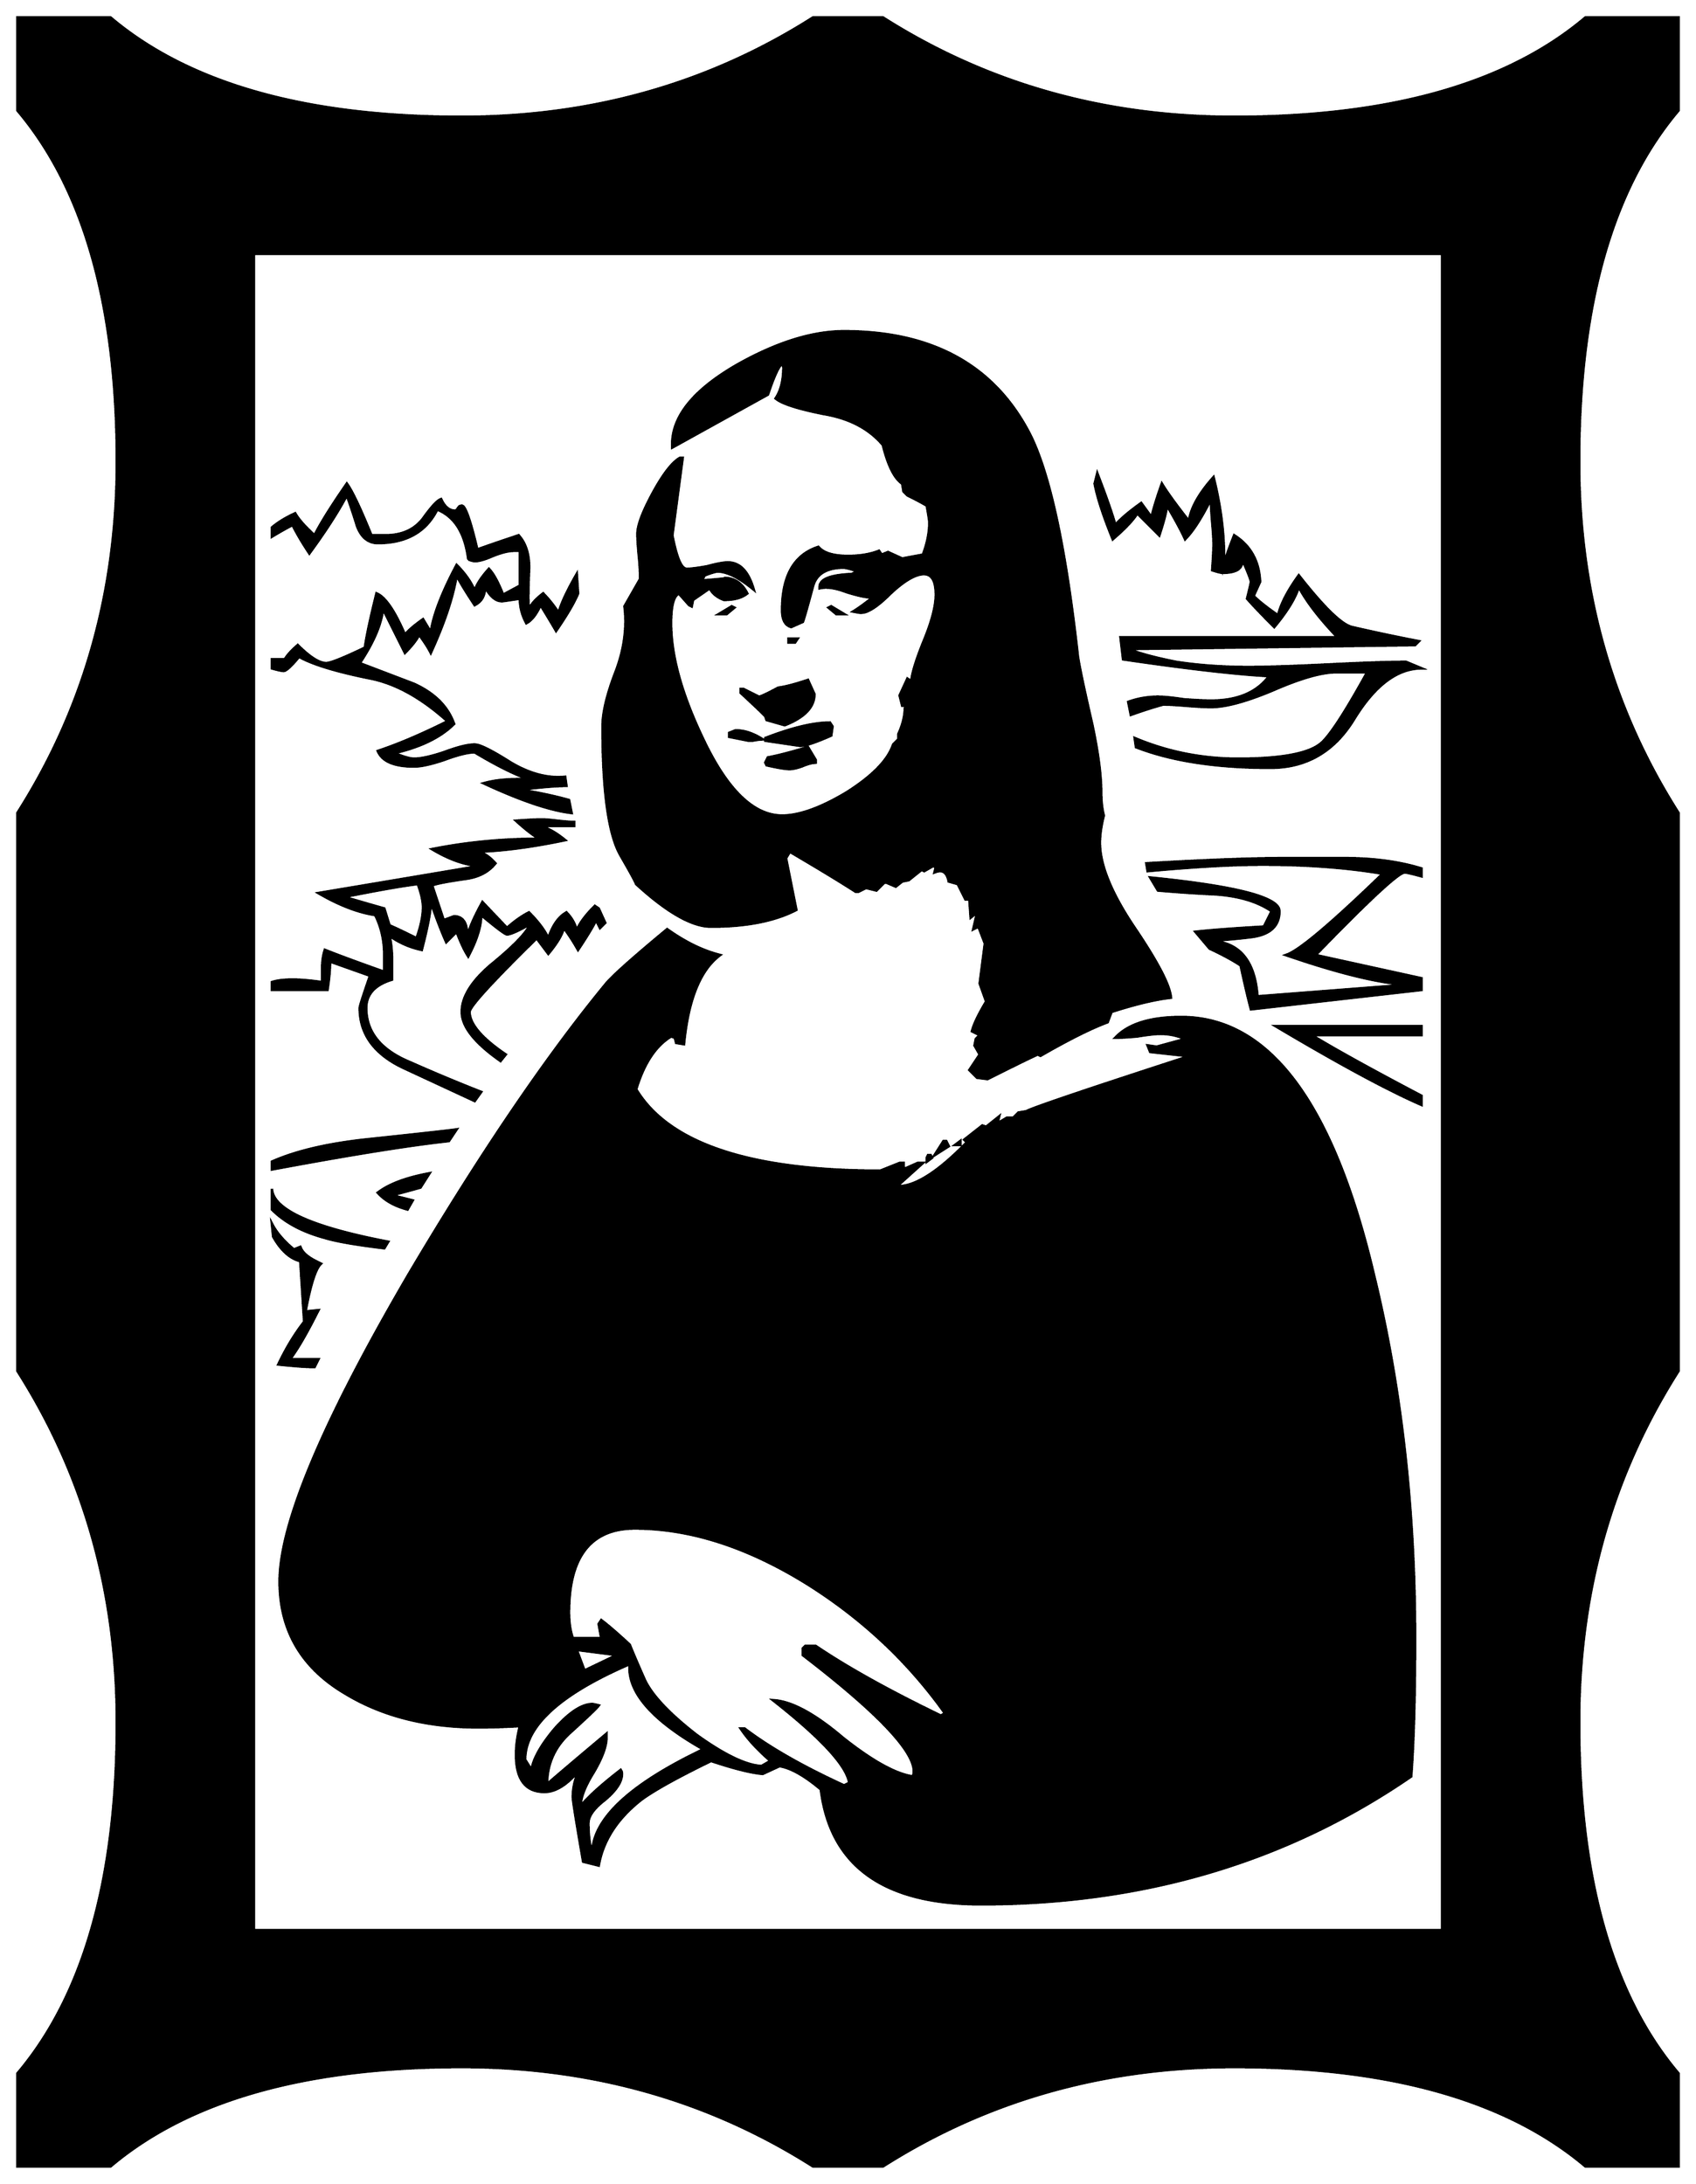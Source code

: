 


\begin{tikzpicture}[y=0.80pt, x=0.80pt, yscale=-1.0, xscale=1.0, inner sep=0pt, outer sep=0pt]
\begin{scope}[shift={(100.0,1706.0)},nonzero rule]
  \path[draw=.,fill=.,line width=1.600pt] (1458.0,250.0) --
    (1386.0,250.0) .. controls (1325.333,198.667) and (1234.667,173.0)
    .. (1114.0,173.0) .. controls (1013.333,173.0) and
    (922.667,198.667) .. (842.0,250.0) -- (788.0,250.0) .. controls
    (707.333,198.667) and (616.667,173.0) .. (516.0,173.0) .. controls
    (395.333,173.0) and (304.667,198.667) .. (244.0,250.0) --
    (172.0,250.0) -- (172.0,178.0) .. controls (223.333,117.333) and
    (249.0,26.667) .. (249.0,-94.0) .. controls (249.0,-194.667) and
    (223.333,-285.333) .. (172.0,-366.0) -- (172.0,-798.0) ..
    controls (223.333,-878.667) and (249.0,-969.333) ..
    (249.0,-1070.0) .. controls (249.0,-1190.667) and
    (223.333,-1281.333) .. (172.0,-1342.0) -- (172.0,-1414.0) --
    (244.0,-1414.0) .. controls (304.667,-1362.667) and
    (395.333,-1337.0) .. (516.0,-1337.0) .. controls
    (616.667,-1337.0) and (707.333,-1362.667) .. (788.0,-1414.0) --
    (842.0,-1414.0) .. controls (922.667,-1362.667) and
    (1013.333,-1337.0) .. (1114.0,-1337.0) .. controls
    (1234.667,-1337.0) and (1325.333,-1362.667) .. (1386.0,-1414.0) --
    (1458.0,-1414.0) -- (1458.0,-1342.0) .. controls
    (1406.667,-1281.333) and (1381.0,-1190.667) .. (1381.0,-1070.0) ..
    controls (1381.0,-969.333) and (1406.667,-878.667) ..
    (1458.0,-798.0) -- (1458.0,-366.0) .. controls
    (1406.667,-285.333) and (1381.0,-194.667) .. (1381.0,-94.0) ..
    controls (1381.0,26.667) and (1406.667,117.333) .. (1458.0,178.0)
    -- (1458.0,250.0) -- cycle(1275.0,67.0) -- (1275.0,-1231.0)
    -- (355.0,-1231.0) -- (355.0,67.0) -- (1275.0,67.0) --
    cycle(1259.0,-910.0) .. controls (1240.333,-910.0) and
    (1223.0,-897.0) .. (1207.0,-871.0) .. controls
    (1191.667,-845.667) and (1170.0,-833.0) .. (1142.0,-833.0) ..
    controls (1100.0,-833.0) and (1065.333,-838.333) ..
    (1038.0,-849.0) -- (1037.0,-856.0) .. controls
    (1062.333,-845.333) and (1089.0,-840.0) .. (1117.0,-840.0) ..
    controls (1149.0,-840.0) and (1170.0,-843.667) ..
    (1180.0,-851.0) .. controls (1186.667,-855.667) and
    (1199.0,-874.333) .. (1217.0,-907.0) -- (1193.0,-907.0) ..
    controls (1181.667,-907.0) and (1165.333,-902.333) ..
    (1144.0,-893.0) .. controls (1123.333,-884.333) and
    (1107.333,-880.0) .. (1096.0,-880.0) .. controls
    (1092.0,-880.0) and (1085.667,-880.333) .. (1077.0,-881.0) ..
    controls (1069.0,-881.667) and (1063.0,-882.0) ..
    (1059.0,-882.0) .. controls (1051.667,-880.0) and
    (1043.333,-877.333) .. (1034.0,-874.0) -- (1032.0,-884.0) ..
    controls (1039.333,-886.667) and (1047.0,-888.0) ..
    (1055.0,-888.0) .. controls (1059.667,-888.0) and
    (1066.333,-887.333) .. (1075.0,-886.0) .. controls
    (1084.333,-885.333) and (1091.333,-885.0) .. (1096.0,-885.0) ..
    controls (1116.667,-885.0) and (1131.667,-891.333) ..
    (1141.0,-904.0) .. controls (1115.667,-905.333) and
    (1078.0,-909.667) .. (1028.0,-917.0) -- (1026.0,-934.0) --
    (1194.0,-934.0) .. controls (1180.0,-948.667) and
    (1170.0,-961.667) .. (1164.0,-973.0) .. controls
    (1161.333,-964.333) and (1155.0,-954.0) .. (1145.0,-942.0) ..
    controls (1135.667,-951.333) and (1128.667,-958.667) ..
    (1124.0,-964.0) .. controls (1126.0,-972.0) and
    (1127.0,-976.333) .. (1127.0,-977.0) .. controls
    (1127.0,-978.333) and (1124.667,-984.333) .. (1120.0,-995.0) ..
    controls (1121.333,-987.667) and (1116.333,-984.0) ..
    (1105.0,-984.0) .. controls (1103.667,-984.0) and
    (1101.0,-984.667) .. (1097.0,-986.0) .. controls
    (1097.667,-995.333) and (1098.0,-1002.0) .. (1098.0,-1006.0) ..
    controls (1098.0,-1010.0) and (1097.667,-1015.667) ..
    (1097.0,-1023.0) .. controls (1096.333,-1031.0) and
    (1096.0,-1037.0) .. (1096.0,-1041.0) .. controls
    (1088.667,-1026.333) and (1082.0,-1016.0) .. (1076.0,-1010.0) ..
    controls (1073.333,-1016.0) and (1068.667,-1024.667) ..
    (1062.0,-1036.0) .. controls (1061.333,-1030.667) and
    (1059.333,-1023.0) .. (1056.0,-1013.0) -- (1039.0,-1030.0) ..
    controls (1035.667,-1024.667) and (1029.333,-1018.0) ..
    (1020.0,-1010.0) .. controls (1012.667,-1028.0) and
    (1008.0,-1042.333) .. (1006.0,-1053.0) -- (1008.0,-1061.0) ..
    controls (1014.667,-1043.667) and (1019.333,-1030.333) ..
    (1022.0,-1021.0) .. controls (1026.0,-1025.667) and
    (1032.667,-1031.333) .. (1042.0,-1038.0) -- (1050.0,-1027.0) ..
    controls (1051.333,-1033.0) and (1054.0,-1041.667) ..
    (1058.0,-1053.0) .. controls (1062.0,-1046.333) and
    (1069.0,-1036.667) .. (1079.0,-1024.0) .. controls
    (1080.333,-1034.0) and (1086.667,-1045.333) .. (1098.0,-1058.0) ..
    controls (1104.0,-1034.0) and (1106.667,-1011.333) ..
    (1106.0,-990.0) .. controls (1107.333,-995.333) and
    (1110.0,-1003.0) .. (1114.0,-1013.0) .. controls
    (1126.667,-1005.0) and (1133.333,-993.0) .. (1134.0,-977.0) --
    (1129.0,-966.0) .. controls (1133.0,-962.0) and
    (1139.333,-957.0) .. (1148.0,-951.0) .. controls
    (1150.0,-959.667) and (1155.333,-970.0) .. (1164.0,-982.0) ..
    controls (1183.333,-957.333) and (1197.0,-944.0) ..
    (1205.0,-942.0) .. controls (1222.333,-938.0) and
    (1239.667,-934.333) .. (1257.0,-931.0) -- (1254.0,-928.0) --
    (1032.0,-925.0) .. controls (1040.0,-921.667) and
    (1052.333,-918.333) .. (1069.0,-915.0) .. controls
    (1086.333,-912.333) and (1105.0,-911.0) .. (1125.0,-911.0) ..
    controls (1139.0,-911.0) and (1159.667,-911.667) ..
    (1187.0,-913.0) .. controls (1214.333,-914.333) and
    (1234.333,-915.0) .. (1247.0,-915.0) -- (1259.0,-910.0) --
    cycle(1259.0,-661.0) -- (1127.0,-646.0) .. controls
    (1125.0,-653.333) and (1122.333,-664.667) .. (1119.0,-680.0) ..
    controls (1113.0,-684.0) and (1105.0,-688.333) ..
    (1095.0,-693.0) -- (1084.0,-706.0) .. controls
    (1096.0,-707.333) and (1113.667,-708.667) .. (1137.0,-710.0) --
    (1143.0,-722.0) .. controls (1132.333,-729.333) and
    (1118.0,-733.667) .. (1100.0,-735.0) .. controls
    (1085.333,-735.667) and (1070.333,-736.667) .. (1055.0,-738.0) --
    (1049.0,-748.0) .. controls (1115.667,-741.333) and
    (1149.0,-732.667) .. (1149.0,-722.0) .. controls
    (1149.0,-710.667) and (1142.0,-704.0) .. (1128.0,-702.0) ..
    controls (1117.333,-700.667) and (1106.333,-699.667) ..
    (1095.0,-699.0) .. controls (1117.667,-698.333) and
    (1130.0,-684.0) .. (1132.0,-656.0) -- (1248.0,-665.0) ..
    controls (1226.0,-666.333) and (1194.667,-674.0) ..
    (1154.0,-688.0) .. controls (1163.333,-690.667) and
    (1188.333,-711.667) .. (1229.0,-751.0) .. controls
    (1201.667,-755.667) and (1170.667,-758.0) .. (1136.0,-758.0) ..
    controls (1112.667,-758.0) and (1083.0,-756.333) ..
    (1047.0,-753.0) -- (1046.0,-759.0) .. controls
    (1092.0,-761.667) and (1127.333,-763.0) .. (1152.0,-763.0) --
    (1200.0,-763.0) .. controls (1222.0,-763.0) and
    (1241.667,-760.333) .. (1259.0,-755.0) -- (1259.0,-749.0) ..
    controls (1251.667,-751.0) and (1247.333,-752.0) ..
    (1246.0,-752.0) .. controls (1241.333,-752.0) and
    (1218.333,-730.667) .. (1177.0,-688.0) -- (1259.0,-670.0) --
    (1259.0,-661.0) -- cycle(1259.0,-572.0) .. controls
    (1233.0,-583.333) and (1195.333,-603.667) .. (1146.0,-633.0) --
    (1259.0,-633.0) -- (1259.0,-626.0) -- (1174.0,-626.0) ..
    controls (1192.667,-614.667) and (1221.0,-599.0) ..
    (1259.0,-579.0) -- (1259.0,-572.0) -- cycle(812.0,-952.0) --
    (806.0,-952.0) -- (800.0,-957.0) -- (802.0,-958.0) --
    (812.0,-952.0) -- cycle(1065.0,-655.0) .. controls
    (1053.0,-653.667) and (1037.667,-650.0) .. (1019.0,-644.0) --
    (1016.0,-636.0) .. controls (1003.333,-631.333) and
    (986.0,-622.667) .. (964.0,-610.0) -- (962.0,-611.0) ..
    controls (961.333,-611.0) and (948.333,-604.667) .. (923.0,-592.0)
    -- (915.0,-593.0) -- (909.0,-599.0) -- (917.0,-611.0) --
    (913.0,-618.0) -- (914.0,-623.0) -- (917.0,-626.0) --
    (911.0,-629.0) .. controls (912.333,-634.333) and (916.0,-642.0)
    .. (922.0,-652.0) -- (917.0,-666.0) -- (921.0,-697.0) --
    (916.0,-710.0) -- (912.0,-708.0) -- (915.0,-721.0) --
    (910.0,-717.0) -- (909.0,-731.0) -- (906.0,-731.0) --
    (900.0,-743.0) -- (893.0,-745.0) .. controls (891.667,-752.333)
    and (888.0,-754.667) .. (882.0,-752.0) -- (883.0,-756.0) --
    (881.0,-757.0) -- (874.0,-753.0) -- (872.0,-754.0) --
    (862.0,-746.0) -- (857.0,-745.0) -- (852.0,-741.0) --
    (845.0,-744.0) -- (843.0,-744.0) -- (837.0,-738.0) --
    (829.0,-740.0) -- (823.0,-737.0) -- (821.0,-737.0) ..
    controls (809.667,-744.333) and (792.667,-754.667) .. (770.0,-768.0)
    -- (767.0,-763.0) -- (775.0,-723.0) .. controls
    (758.333,-714.333) and (736.333,-710.0) .. (709.0,-710.0) ..
    controls (694.333,-710.0) and (675.0,-721.0) .. (651.0,-743.0)
    .. controls (650.333,-745.0) and (646.333,-752.333) ..
    (639.0,-765.0) .. controls (629.667,-781.0) and (625.0,-814.333)
    .. (625.0,-865.0) .. controls (625.0,-875.667) and
    (628.333,-889.667) .. (635.0,-907.0) .. controls (641.667,-924.333)
    and (644.0,-941.333) .. (642.0,-958.0) -- (654.0,-979.0) --
    (654.0,-983.0) .. controls (654.0,-986.333) and (653.667,-991.333)
    .. (653.0,-998.0) .. controls (652.333,-1005.333) and
    (652.0,-1010.667) .. (652.0,-1014.0) .. controls
    (652.0,-1020.667) and (656.0,-1031.333) .. (664.0,-1046.0) ..
    controls (672.0,-1060.667) and (679.0,-1069.667) ..
    (685.0,-1073.0) -- (687.0,-1073.0) -- (679.0,-1013.0) ..
    controls (682.333,-995.667) and (686.0,-987.0) .. (690.0,-987.0)
    .. controls (693.333,-987.0) and (698.667,-987.667) ..
    (706.0,-989.0) .. controls (713.333,-991.0) and (718.667,-992.0)
    .. (722.0,-992.0) .. controls (731.333,-992.0) and
    (738.0,-985.0) .. (742.0,-971.0) .. controls (730.667,-980.333)
    and (721.333,-985.0) .. (714.0,-985.0) .. controls
    (712.667,-985.0) and (709.333,-984.0) .. (704.0,-982.0) --
    (702.0,-978.0) .. controls (718.667,-979.333) and (724.333,-980.0)
    .. (719.0,-980.0) .. controls (727.0,-980.0) and
    (733.0,-976.0) .. (737.0,-968.0) .. controls (733.0,-964.667)
    and (727.0,-963.0) .. (719.0,-963.0) .. controls
    (713.667,-965.0) and (710.0,-968.0) .. (708.0,-972.0) --
    (695.0,-963.0) -- (694.0,-958.0) -- (692.0,-959.0) --
    (684.0,-968.0) .. controls (680.0,-966.0) and (678.0,-958.333)
    .. (678.0,-945.0) .. controls (678.0,-919.667) and
    (686.333,-889.667) .. (703.0,-855.0) .. controls (721.667,-815.667)
    and (742.0,-796.0) .. (764.0,-796.0) .. controls
    (777.333,-796.0) and (794.0,-802.0) .. (814.0,-814.0) ..
    controls (834.0,-826.667) and (846.0,-839.0) .. (850.0,-851.0)
    -- (854.0,-855.0) -- (854.0,-859.0) .. controls
    (857.333,-866.333) and (859.0,-873.0) .. (859.0,-879.0) --
    (861.0,-881.0) -- (857.0,-881.0) -- (855.0,-889.0) --
    (861.0,-902.0) -- (864.0,-900.0) .. controls (864.667,-906.667)
    and (868.0,-917.333) .. (874.0,-932.0) .. controls
    (880.0,-946.667) and (883.0,-958.333) .. (883.0,-967.0) ..
    controls (883.0,-977.667) and (880.0,-983.0) .. (874.0,-983.0)
    .. controls (867.333,-983.0) and (858.667,-978.0) ..
    (848.0,-968.0) .. controls (838.0,-958.0) and (830.333,-953.0)
    .. (825.0,-953.0) .. controls (824.333,-953.0) and
    (822.333,-953.333) .. (819.0,-954.0) .. controls (822.333,-956.0)
    and (827.0,-959.333) .. (833.0,-964.0) -- (832.0,-965.0) ..
    controls (828.667,-965.0) and (822.667,-966.333) .. (814.0,-969.0)
    .. controls (805.333,-972.333) and (798.333,-973.333) ..
    (793.0,-972.0) -- (793.0,-973.0) .. controls (793.0,-979.0)
    and (801.333,-982.333) .. (818.0,-983.0) -- (822.0,-985.0) ..
    controls (819.333,-986.333) and (816.0,-987.333) .. (812.0,-988.0)
    .. controls (798.667,-988.0) and (790.667,-983.333) ..
    (788.0,-974.0) .. controls (783.333,-956.667) and (780.667,-947.333)
    .. (780.0,-946.0) -- (771.0,-942.0) .. controls
    (766.333,-943.333) and (764.0,-947.667) .. (764.0,-955.0) ..
    controls (764.0,-981.667) and (773.333,-998.0) ..
    (792.0,-1004.0) .. controls (796.0,-999.333) and
    (803.667,-997.0) .. (815.0,-997.0) .. controls (824.333,-997.0)
    and (832.333,-998.333) .. (839.0,-1001.0) -- (841.0,-998.0) --
    (846.0,-1000.0) -- (857.0,-995.0) .. controls (860.333,-995.667)
    and (865.667,-996.667) .. (873.0,-998.0) .. controls
    (876.333,-1006.667) and (878.0,-1015.0) .. (878.0,-1023.0) ..
    controls (878.0,-1024.333) and (877.333,-1028.667) ..
    (876.0,-1036.0) .. controls (872.667,-1038.0) and
    (867.667,-1040.667) .. (861.0,-1044.0) -- (858.0,-1047.0) --
    (857.0,-1053.0) .. controls (851.0,-1057.0) and
    (846.0,-1067.0) .. (842.0,-1083.0) .. controls
    (831.333,-1095.667) and (816.0,-1103.667) .. (796.0,-1107.0) ..
    controls (776.0,-1111.0) and (763.667,-1115.0) ..
    (759.0,-1119.0) .. controls (763.0,-1125.0) and
    (765.0,-1133.0) .. (765.0,-1143.0) .. controls
    (765.0,-1143.667) and (764.667,-1144.667) .. (764.0,-1146.0) ..
    controls (761.333,-1144.0) and (757.667,-1136.0) ..
    (753.0,-1122.0) -- (679.0,-1081.0) .. controls
    (677.667,-1103.667) and (694.333,-1125.0) .. (729.0,-1145.0) ..
    controls (759.667,-1162.333) and (787.333,-1171.0) ..
    (812.0,-1171.0) .. controls (880.667,-1171.0) and
    (928.667,-1144.333) .. (956.0,-1091.0) .. controls
    (971.333,-1060.333) and (983.667,-1003.0) .. (993.0,-919.0) ..
    controls (994.333,-910.333) and (998.0,-893.0) ..
    (1004.0,-867.0) .. controls (1008.667,-845.0) and
    (1011.0,-827.333) .. (1011.0,-814.0) .. controls
    (1011.0,-807.333) and (1011.667,-801.333) .. (1013.0,-796.0) ..
    controls (1011.0,-788.0) and (1010.0,-781.0) ..
    (1010.0,-775.0) .. controls (1010.0,-757.667) and
    (1019.0,-735.667) .. (1037.0,-709.0) .. controls
    (1055.0,-682.333) and (1064.333,-664.333) .. (1065.0,-655.0) --
    cycle(776.0,-933.0) -- (774.0,-930.0) -- (769.0,-930.0) --
    (769.0,-933.0) -- (776.0,-933.0) -- cycle(727.0,-957.0) --
    (721.0,-952.0) -- (715.0,-952.0) -- (725.0,-958.0) --
    (727.0,-957.0) -- cycle(789.0,-890.0) .. controls
    (789.0,-880.0) and (781.333,-872.0) .. (766.0,-866.0) --
    (752.0,-870.0) -- (751.0,-873.0) .. controls (747.0,-877.0)
    and (740.667,-883.0) .. (732.0,-891.0) -- (732.0,-894.0) --
    (734.0,-894.0) -- (746.0,-888.0) .. controls (747.333,-888.0)
    and (752.333,-890.333) .. (761.0,-895.0) .. controls
    (766.333,-895.667) and (774.0,-897.667) .. (784.0,-901.0) --
    (789.0,-890.0) -- cycle(803.0,-865.0) -- (802.0,-858.0) ..
    controls (790.0,-852.667) and (782.0,-850.0) .. (778.0,-850.0)
    .. controls (778.0,-850.0) and (769.0,-851.333) ..
    (751.0,-854.0) -- (751.0,-856.0) .. controls (771.667,-864.0)
    and (788.333,-868.0) .. (801.0,-868.0) -- (803.0,-865.0) --
    cycle(790.0,-837.0) .. controls (787.333,-837.0) and
    (783.667,-836.0) .. (779.0,-834.0) .. controls (775.0,-832.667)
    and (772.0,-832.0) .. (770.0,-832.0) .. controls
    (766.667,-832.0) and (760.667,-833.0) .. (752.0,-835.0) --
    (751.0,-837.0) -- (753.0,-841.0) .. controls (760.333,-842.333)
    and (770.667,-845.0) .. (784.0,-849.0) -- (790.0,-839.0) --
    (790.0,-837.0) -- cycle(749.0,-855.0) .. controls
    (747.0,-855.0) and (744.333,-854.667) .. (741.0,-854.0) --
    (738.0,-854.0) -- (723.0,-857.0) -- (723.0,-860.0) --
    (728.0,-862.0) .. controls (734.667,-862.0) and (741.667,-859.667)
    .. (749.0,-855.0) -- cycle(902.0,-541.0) -- (898.0,-541.0)
    -- (902.0,-544.0) -- (902.0,-541.0) -- cycle(893.0,-540.0)
    -- (882.0,-533.0) -- (889.0,-544.0) -- (891.0,-544.0) --
    (893.0,-540.0) -- cycle(606.0,-968.0) .. controls
    (603.333,-961.333) and (597.667,-951.667) .. (589.0,-939.0) ..
    controls (586.333,-943.667) and (582.333,-950.333) .. (577.0,-959.0)
    .. controls (573.667,-951.667) and (570.0,-947.0) ..
    (566.0,-945.0) .. controls (562.667,-951.0) and (561.0,-957.333)
    .. (561.0,-964.0) .. controls (552.333,-962.667) and
    (547.667,-962.0) .. (547.0,-962.0) .. controls (542.333,-962.0)
    and (538.0,-965.667) .. (534.0,-973.0) .. controls
    (534.0,-966.333) and (531.333,-961.667) .. (526.0,-959.0) ..
    controls (519.333,-969.0) and (514.667,-976.667) .. (512.0,-982.0)
    .. controls (509.333,-965.333) and (502.667,-945.333) ..
    (492.0,-922.0) .. controls (490.0,-926.0) and (487.0,-930.667)
    .. (483.0,-936.0) .. controls (481.0,-932.0) and
    (477.333,-927.333) .. (472.0,-922.0) -- (455.0,-956.0) ..
    controls (453.667,-944.0) and (447.667,-930.0) .. (437.0,-914.0)
    .. controls (451.0,-908.667) and (465.0,-903.333) ..
    (479.0,-898.0) .. controls (495.0,-890.667) and (505.333,-880.333)
    .. (510.0,-867.0) .. controls (499.333,-856.333) and
    (483.333,-848.667) .. (462.0,-844.0) .. controls (464.0,-844.0)
    and (466.667,-843.333) .. (470.0,-842.0) .. controls
    (474.0,-840.667) and (477.0,-840.0) .. (479.0,-840.0) ..
    controls (484.333,-840.0) and (492.0,-841.667) .. (502.0,-845.0)
    .. controls (512.667,-849.0) and (520.667,-851.0) ..
    (526.0,-851.0) .. controls (530.0,-851.0) and (539.333,-846.333)
    .. (554.0,-837.0) .. controls (568.667,-828.333) and
    (582.667,-824.667) .. (596.0,-826.0) -- (597.0,-819.0) ..
    controls (589.0,-819.0) and (577.0,-818.0) .. (561.0,-816.0)
    .. controls (574.333,-814.0) and (587.0,-811.333) ..
    (599.0,-808.0) -- (601.0,-798.0) .. controls (584.333,-800.0)
    and (561.667,-807.667) .. (533.0,-821.0) .. controls
    (542.333,-823.667) and (554.0,-824.667) .. (568.0,-824.0) ..
    controls (556.667,-828.0) and (542.667,-835.0) .. (526.0,-845.0)
    .. controls (520.667,-845.0) and (512.667,-843.0) ..
    (502.0,-839.0) .. controls (492.0,-835.667) and (484.333,-834.0)
    .. (479.0,-834.0) .. controls (463.667,-834.0) and
    (454.333,-838.0) .. (451.0,-846.0) .. controls (467.0,-851.333)
    and (485.0,-859.0) .. (505.0,-869.0) .. controls
    (485.0,-887.0) and (465.333,-898.0) .. (446.0,-902.0) ..
    controls (419.333,-907.333) and (400.667,-913.0) .. (390.0,-919.0)
    .. controls (384.0,-911.667) and (380.0,-908.0) ..
    (378.0,-908.0) .. controls (376.667,-908.0) and (373.667,-908.667)
    .. (369.0,-910.0) -- (369.0,-917.0) -- (379.0,-917.0) ..
    controls (381.0,-920.333) and (384.333,-924.0) .. (389.0,-928.0)
    .. controls (398.333,-918.667) and (405.667,-914.0) ..
    (411.0,-914.0) .. controls (414.333,-914.0) and (424.333,-918.0)
    .. (441.0,-926.0) .. controls (442.333,-935.333) and
    (445.333,-949.333) .. (450.0,-968.0) .. controls (456.667,-965.333)
    and (464.0,-954.667) .. (472.0,-936.0) .. controls
    (474.667,-939.333) and (479.333,-943.333) .. (486.0,-948.0) --
    (492.0,-938.0) .. controls (494.0,-951.333) and (500.667,-968.667)
    .. (512.0,-990.0) .. controls (518.667,-983.333) and
    (523.333,-976.667) .. (526.0,-970.0) .. controls (527.333,-974.667)
    and (531.0,-980.333) .. (537.0,-987.0) .. controls
    (540.333,-983.667) and (544.0,-977.0) .. (548.0,-967.0) --
    (561.0,-974.0) -- (561.0,-1001.0) -- (556.0,-1001.0) ..
    controls (552.0,-1001.0) and (546.667,-999.667) ..
    (540.0,-997.0) .. controls (534.0,-994.333) and (529.333,-993.0)
    .. (526.0,-993.0) .. controls (525.333,-993.0) and
    (524.0,-993.333) .. (522.0,-994.0) -- (521.0,-995.0) ..
    controls (518.333,-1015.0) and (510.333,-1027.667) ..
    (497.0,-1033.0) .. controls (488.333,-1015.667) and
    (473.0,-1007.0) .. (451.0,-1007.0) .. controls
    (443.667,-1007.0) and (438.333,-1011.333) .. (435.0,-1020.0) ..
    controls (432.333,-1028.667) and (429.667,-1036.667) ..
    (427.0,-1044.0) .. controls (420.333,-1031.333) and
    (410.667,-1016.333) .. (398.0,-999.0) .. controls
    (392.667,-1007.0) and (388.333,-1014.333) .. (385.0,-1021.0) ..
    controls (381.0,-1019.0) and (375.667,-1016.0) ..
    (369.0,-1012.0) -- (369.0,-1019.0) .. controls
    (373.667,-1023.0) and (379.667,-1026.667) .. (387.0,-1030.0) ..
    controls (389.667,-1025.333) and (394.667,-1019.667) ..
    (402.0,-1013.0) .. controls (406.667,-1022.333) and
    (415.0,-1035.667) .. (427.0,-1053.0) .. controls
    (431.0,-1047.667) and (437.333,-1034.333) .. (446.0,-1013.0) --
    (457.0,-1013.0) .. controls (469.667,-1013.0) and
    (479.333,-1017.333) .. (486.0,-1026.0) .. controls
    (492.667,-1035.333) and (497.333,-1040.333) .. (500.0,-1041.0) ..
    controls (502.667,-1035.0) and (506.333,-1032.0) ..
    (511.0,-1032.0) .. controls (512.333,-1032.667) and
    (513.0,-1033.333) .. (513.0,-1034.0) .. controls
    (513.667,-1035.333) and (514.667,-1036.0) .. (516.0,-1036.0) ..
    controls (518.667,-1036.0) and (522.667,-1024.667) ..
    (528.0,-1002.0) .. controls (535.333,-1004.667) and
    (546.0,-1008.333) .. (560.0,-1013.0) .. controls
    (566.0,-1006.333) and (568.667,-997.0) .. (568.0,-985.0) ..
    controls (567.333,-968.333) and (567.333,-958.667) .. (568.0,-956.0)
    .. controls (570.0,-960.0) and (573.667,-964.0) ..
    (579.0,-968.0) .. controls (583.0,-964.0) and (587.0,-959.0)
    .. (591.0,-953.0) .. controls (593.0,-960.333) and
    (597.667,-970.333) .. (605.0,-983.0) -- (606.0,-968.0) --
    cycle(880.0,-531.0) -- (876.0,-528.0) -- (876.0,-531.0) --
    (877.0,-533.0) -- (879.0,-533.0) -- (880.0,-531.0) --
    cycle(627.0,-713.0) -- (623.0,-709.0) -- (620.0,-715.0) ..
    controls (617.333,-709.667) and (612.667,-702.0) .. (606.0,-692.0)
    .. controls (602.667,-698.0) and (599.0,-703.667) ..
    (595.0,-709.0) .. controls (593.667,-703.667) and (589.667,-697.0)
    .. (583.0,-689.0) -- (574.0,-701.0) .. controls
    (539.333,-667.0) and (522.0,-648.0) .. (522.0,-644.0) ..
    controls (522.0,-634.667) and (531.333,-623.667) .. (550.0,-611.0)
    -- (546.0,-606.0) .. controls (526.0,-620.0) and
    (516.0,-632.667) .. (516.0,-644.0) .. controls (516.0,-655.333)
    and (523.333,-667.333) .. (538.0,-680.0) .. controls
    (556.0,-694.667) and (566.333,-705.333) .. (569.0,-712.0) ..
    controls (559.667,-706.667) and (553.667,-704.0) .. (551.0,-704.0)
    .. controls (549.667,-704.0) and (543.0,-709.0) ..
    (531.0,-719.0) .. controls (531.0,-710.333) and (527.667,-699.667)
    .. (521.0,-687.0) .. controls (518.333,-691.0) and
    (515.333,-697.333) .. (512.0,-706.0) -- (504.0,-698.0) ..
    controls (500.667,-705.333) and (496.667,-715.667) .. (492.0,-729.0)
    .. controls (492.0,-722.333) and (489.667,-710.0) ..
    (485.0,-692.0) .. controls (475.667,-694.0) and (467.333,-697.667)
    .. (460.0,-703.0) .. controls (461.333,-697.667) and
    (462.0,-691.0) .. (462.0,-683.0) -- (462.0,-669.0) ..
    controls (448.667,-665.0) and (442.0,-657.667) .. (442.0,-647.0)
    .. controls (442.0,-628.333) and (453.333,-614.333) ..
    (476.0,-605.0) .. controls (494.0,-597.0) and (512.333,-589.333)
    .. (531.0,-582.0) -- (526.0,-575.0) .. controls
    (507.333,-583.667) and (488.667,-592.333) .. (470.0,-601.0) ..
    controls (448.0,-611.667) and (437.0,-627.0) .. (437.0,-647.0)
    .. controls (437.0,-648.333) and (439.667,-656.667) ..
    (445.0,-672.0) -- (414.0,-683.0) .. controls (414.0,-677.0)
    and (413.333,-669.667) .. (412.0,-661.0) -- (369.0,-661.0) --
    (369.0,-667.0) .. controls (373.0,-668.333) and (378.333,-669.0)
    .. (385.0,-669.0) .. controls (391.0,-669.0) and
    (398.667,-668.333) .. (408.0,-667.0) -- (408.0,-679.0) ..
    controls (408.0,-683.667) and (408.667,-688.0) .. (410.0,-692.0)
    .. controls (420.0,-688.0) and (435.333,-682.333) ..
    (456.0,-675.0) -- (456.0,-688.0) .. controls (456.0,-699.333)
    and (453.667,-709.667) .. (449.0,-719.0) .. controls
    (435.667,-721.0) and (421.0,-726.667) .. (405.0,-736.0) ..
    controls (433.0,-740.667) and (474.667,-747.667) .. (530.0,-757.0)
    .. controls (518.667,-757.667) and (506.333,-762.0) ..
    (493.0,-770.0) .. controls (519.667,-775.333) and (547.333,-778.0)
    .. (576.0,-778.0) .. controls (571.333,-780.667) and
    (565.333,-785.333) .. (558.0,-792.0) .. controls (567.333,-792.667)
    and (574.0,-793.0) .. (578.0,-793.0) .. controls
    (580.667,-793.0) and (584.667,-792.667) .. (590.0,-792.0) ..
    controls (596.0,-791.333) and (600.333,-791.0) .. (603.0,-791.0)
    -- (603.0,-788.0) -- (576.0,-788.0) .. controls
    (582.0,-786.667) and (588.667,-783.0) .. (596.0,-777.0) ..
    controls (570.667,-771.667) and (548.0,-768.667) .. (528.0,-768.0)
    .. controls (532.667,-767.333) and (537.333,-764.333) ..
    (542.0,-759.0) .. controls (536.667,-752.333) and (529.0,-748.333)
    .. (519.0,-747.0) .. controls (505.0,-745.0) and
    (496.333,-743.333) .. (493.0,-742.0) -- (502.0,-715.0) --
    (510.0,-718.0) .. controls (517.333,-718.0) and (520.667,-712.333)
    .. (520.0,-701.0) .. controls (521.333,-707.667) and
    (525.333,-717.0) .. (532.0,-729.0) -- (551.0,-709.0) ..
    controls (557.0,-714.333) and (562.667,-718.333) .. (568.0,-721.0)
    .. controls (575.333,-713.667) and (580.333,-707.0) ..
    (583.0,-701.0) .. controls (586.333,-711.0) and (591.0,-717.667)
    .. (597.0,-721.0) .. controls (601.0,-717.0) and
    (603.667,-712.333) .. (605.0,-707.0) .. controls (607.0,-712.333)
    and (611.667,-718.667) .. (619.0,-726.0) -- (622.0,-724.0) --
    (627.0,-713.0) -- cycle(1254.0,-159.0) .. controls
    (1254.0,-114.333) and (1253.0,-78.667) .. (1251.0,-52.0) ..
    controls (1155.0,14.0) and (1044.0,47.0) .. (918.0,47.0) ..
    controls (842.667,47.0) and (801.333,17.333) .. (794.0,-42.0) ..
    controls (781.333,-52.667) and (770.667,-58.667) .. (762.0,-60.0) --
    (749.0,-54.0) .. controls (740.333,-54.667) and (727.0,-58.0) ..
    (709.0,-64.0) .. controls (683.0,-51.333) and (665.0,-41.333) ..
    (655.0,-34.0) .. controls (636.333,-19.333) and (625.333,-2.333) ..
    (622.0,17.0) -- (610.0,14.0) .. controls (604.667,-16.667) and
    (602.0,-33.333) .. (602.0,-36.0) .. controls (602.0,-43.333) and
    (603.667,-50.333) .. (607.0,-57.0) .. controls (597.667,-45.667) and
    (588.667,-40.0) .. (580.0,-40.0) .. controls (565.333,-40.0) and
    (558.0,-49.667) .. (558.0,-69.0) .. controls (558.0,-75.667) and
    (559.0,-83.0) .. (561.0,-91.0) .. controls (549.0,-90.333) and
    (538.333,-90.0) .. (529.0,-90.0) .. controls (489.0,-90.0) and
    (454.667,-98.667) .. (426.0,-116.0) .. controls (392.0,-136.0)
    and (375.0,-165.0) .. (375.0,-203.0) .. controls
    (375.0,-247.667) and (408.333,-327.0) .. (475.0,-441.0) ..
    controls (530.333,-534.333) and (581.0,-609.0) .. (627.0,-665.0)
    .. controls (631.667,-671.0) and (647.667,-685.333) ..
    (675.0,-708.0) .. controls (689.0,-698.0) and (702.667,-691.333)
    .. (716.0,-688.0) .. controls (700.667,-676.667) and
    (691.333,-653.667) .. (688.0,-619.0) -- (682.0,-620.0) --
    (681.0,-624.0) -- (678.0,-625.0) .. controls (666.0,-617.667)
    and (657.0,-604.0) .. (651.0,-584.0) .. controls
    (676.333,-542.0) and (739.333,-521.0) .. (840.0,-521.0) --
    (855.0,-527.0) -- (858.0,-527.0) -- (858.0,-523.0) --
    (860.0,-523.0) -- (869.0,-527.0) -- (873.0,-527.0) --
    (853.0,-509.0) -- (854.0,-509.0) .. controls (867.333,-509.0)
    and (885.0,-520.333) .. (907.0,-543.0) -- (905.0,-545.0) --
    (919.0,-556.0) -- (922.0,-555.0) -- (932.0,-563.0) --
    (931.0,-559.0) -- (933.0,-559.0) -- (938.0,-562.0) --
    (943.0,-562.0) -- (947.0,-566.0) -- (953.0,-567.0) ..
    controls (957.667,-569.667) and (999.0,-583.667) ..
    (1077.0,-609.0) -- (1076.0,-610.0) -- (1049.0,-613.0) --
    (1047.0,-618.0) -- (1054.0,-617.0) -- (1076.0,-623.0) ..
    controls (1070.0,-625.667) and (1063.667,-627.0) ..
    (1057.0,-627.0) .. controls (1053.0,-627.0) and
    (1047.0,-626.333) .. (1039.0,-625.0) .. controls
    (1031.667,-624.333) and (1026.0,-624.0) .. (1022.0,-624.0) ..
    controls (1032.0,-634.667) and (1049.0,-640.0) ..
    (1073.0,-640.0) .. controls (1141.0,-640.0) and
    (1190.667,-573.667) .. (1222.0,-441.0) .. controls
    (1243.333,-353.667) and (1254.0,-259.667) .. (1254.0,-159.0) --
    cycle(512.0,-553.0) -- (506.0,-544.0) .. controls
    (475.333,-540.667) and (429.667,-533.333) .. (369.0,-522.0) --
    (369.0,-528.0) .. controls (387.0,-536.0) and (410.667,-541.667)
    .. (440.0,-545.0) .. controls (484.0,-549.667) and
    (508.0,-552.333) .. (512.0,-553.0) -- cycle(491.0,-519.0) --
    (484.0,-508.0) .. controls (479.333,-506.667) and (472.0,-504.667)
    .. (462.0,-502.0) -- (478.0,-498.0) -- (474.0,-491.0) ..
    controls (464.0,-493.667) and (456.333,-498.0) .. (451.0,-504.0)
    .. controls (459.667,-510.667) and (473.0,-515.667) ..
    (491.0,-519.0) -- cycle(459.0,-466.0) -- (456.0,-461.0) ..
    controls (434.0,-463.667) and (418.667,-466.333) .. (410.0,-469.0)
    .. controls (392.667,-473.667) and (379.0,-481.0) ..
    (369.0,-491.0) -- (369.0,-507.0) .. controls (369.667,-491.0)
    and (399.667,-477.333) .. (459.0,-466.0) -- cycle(407.0,-449.0)
    .. controls (403.0,-445.667) and (399.0,-433.333) ..
    (395.0,-412.0) -- (405.0,-413.0) .. controls (396.333,-395.667)
    and (389.0,-383.0) .. (383.0,-375.0) -- (405.0,-375.0) --
    (402.0,-369.0) .. controls (396.0,-369.0) and (386.667,-369.667)
    .. (374.0,-371.0) .. controls (380.0,-383.667) and
    (386.667,-394.667) .. (394.0,-404.0) -- (391.0,-451.0) ..
    controls (383.0,-453.0) and (376.0,-459.333) .. (370.0,-470.0)
    -- (369.0,-480.0) .. controls (372.333,-473.333) and
    (378.0,-466.667) .. (386.0,-460.0) -- (391.0,-462.0) ..
    controls (392.333,-458.0) and (396.333,-454.333) .. (403.0,-451.0)
    -- (407.0,-449.0) -- cycle(486.0,-725.0) .. controls
    (486.0,-729.667) and (484.667,-735.667) .. (482.0,-743.0) ..
    controls (470.667,-741.667) and (451.667,-738.333) .. (425.0,-733.0)
    .. controls (431.667,-731.0) and (442.0,-728.0) ..
    (456.0,-724.0) -- (460.0,-711.0) .. controls (464.667,-709.0)
    and (471.667,-705.667) .. (481.0,-701.0) .. controls
    (484.333,-710.333) and (486.0,-718.333) .. (486.0,-725.0) --
    cycle(890.0,-101.0) .. controls (862.0,-140.333) and
    (827.0,-173.333) .. (785.0,-200.0) .. controls (738.333,-229.333)
    and (693.333,-244.0) .. (650.0,-244.0) .. controls
    (616.0,-244.0) and (599.0,-222.333) .. (599.0,-179.0) ..
    controls (599.0,-171.0) and (600.0,-164.333) .. (602.0,-159.0)
    -- (624.0,-159.0) -- (622.0,-170.0) -- (624.0,-173.0) ..
    controls (629.333,-169.0) and (636.667,-162.667) .. (646.0,-154.0)
    .. controls (648.667,-147.333) and (652.667,-138.0) ..
    (658.0,-126.0) .. controls (664.0,-114.0) and (677.333,-100.0)
    .. (698.0,-84.0) .. controls (719.333,-68.667) and (736.0,-60.667)
    .. (748.0,-60.0) -- (755.0,-64.0) .. controls (745.0,-72.667)
    and (737.333,-81.0) .. (732.0,-89.0) -- (735.0,-89.0) ..
    controls (754.333,-74.333) and (780.0,-59.667) .. (812.0,-45.0) --
    (816.0,-47.0) .. controls (814.0,-60.333) and (794.333,-81.667) ..
    (757.0,-111.0) .. controls (771.0,-110.333) and (789.0,-100.667)
    .. (811.0,-82.0) .. controls (833.667,-64.0) and (851.667,-54.0)
    .. (865.0,-52.0) .. controls (865.667,-52.667) and (866.0,-54.0)
    .. (866.0,-56.0) .. controls (866.0,-72.0) and
    (837.333,-102.0) .. (780.0,-146.0) -- (780.0,-151.0) --
    (782.0,-153.0) -- (790.0,-153.0) .. controls (814.667,-136.333)
    and (847.0,-118.333) .. (887.0,-99.0) -- (890.0,-101.0) --
    cycle(636.0,-146.0) -- (605.0,-150.0) -- (611.0,-134.0) --
    (636.0,-146.0) -- cycle(703.0,-73.0) .. controls
    (663.0,-95.667) and (644.0,-117.667) .. (646.0,-139.0) ..
    controls (592.0,-115.667) and (565.0,-91.0) .. (565.0,-65.0)
    -- (570.0,-57.0) .. controls (571.333,-65.667) and (577.333,-76.333)
    .. (588.0,-89.0) .. controls (599.333,-101.667) and
    (609.0,-108.0) .. (617.0,-108.0) .. controls (617.667,-108.0)
    and (619.333,-107.667) .. (622.0,-107.0) .. controls
    (621.333,-105.667) and (613.667,-98.333) .. (599.0,-85.0) ..
    controls (587.667,-74.333) and (582.0,-61.333) .. (582.0,-46.0) ..
    controls (592.0,-54.667) and (607.333,-67.667) .. (628.0,-85.0) --
    (628.0,-82.0) .. controls (628.0,-75.333) and (624.667,-66.333) ..
    (618.0,-55.0) .. controls (611.333,-44.333) and (608.0,-35.667) ..
    (608.0,-29.0) .. controls (614.0,-36.333) and (624.333,-45.667) ..
    (639.0,-57.0) .. controls (639.667,-56.333) and (640.0,-55.333) ..
    (640.0,-54.0) .. controls (640.0,-48.0) and (635.667,-41.333) ..
    (627.0,-34.0) .. controls (618.333,-27.333) and (614.0,-21.333) ..
    (614.0,-16.0) .. controls (614.0,-6.667) and (615.0,1.333) ..
    (617.0,8.0) .. controls (617.0,-18.667) and (645.667,-45.667) ..
    (703.0,-73.0) -- cycle;
\end{scope}

\end{tikzpicture}

